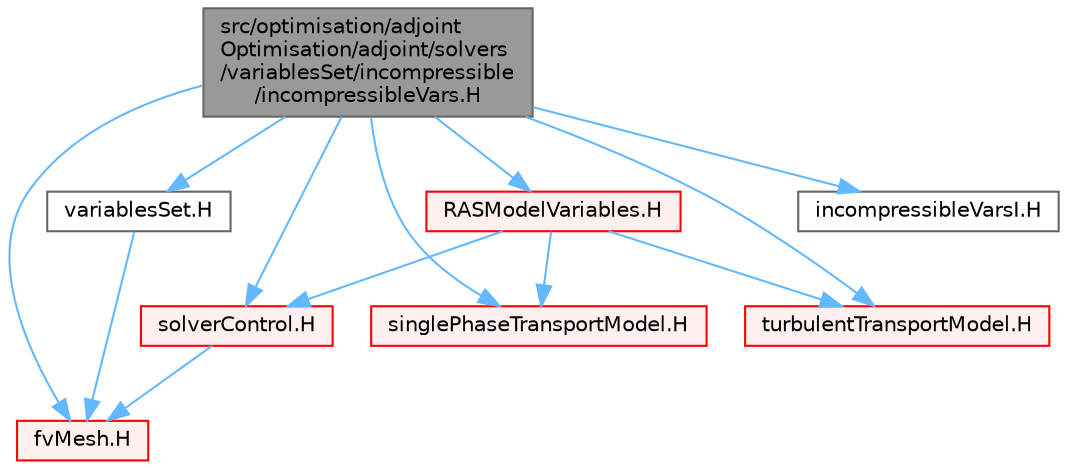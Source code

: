 digraph "src/optimisation/adjointOptimisation/adjoint/solvers/variablesSet/incompressible/incompressibleVars.H"
{
 // LATEX_PDF_SIZE
  bgcolor="transparent";
  edge [fontname=Helvetica,fontsize=10,labelfontname=Helvetica,labelfontsize=10];
  node [fontname=Helvetica,fontsize=10,shape=box,height=0.2,width=0.4];
  Node1 [id="Node000001",label="src/optimisation/adjoint\lOptimisation/adjoint/solvers\l/variablesSet/incompressible\l/incompressibleVars.H",height=0.2,width=0.4,color="gray40", fillcolor="grey60", style="filled", fontcolor="black",tooltip=" "];
  Node1 -> Node2 [id="edge1_Node000001_Node000002",color="steelblue1",style="solid",tooltip=" "];
  Node2 [id="Node000002",label="variablesSet.H",height=0.2,width=0.4,color="grey40", fillcolor="white", style="filled",URL="$variablesSet_8H.html",tooltip=" "];
  Node2 -> Node3 [id="edge2_Node000002_Node000003",color="steelblue1",style="solid",tooltip=" "];
  Node3 [id="Node000003",label="fvMesh.H",height=0.2,width=0.4,color="red", fillcolor="#FFF0F0", style="filled",URL="$fvMesh_8H.html",tooltip=" "];
  Node1 -> Node3 [id="edge3_Node000001_Node000003",color="steelblue1",style="solid",tooltip=" "];
  Node1 -> Node342 [id="edge4_Node000001_Node000342",color="steelblue1",style="solid",tooltip=" "];
  Node342 [id="Node000342",label="singlePhaseTransportModel.H",height=0.2,width=0.4,color="red", fillcolor="#FFF0F0", style="filled",URL="$singlePhaseTransportModel_8H.html",tooltip=" "];
  Node1 -> Node344 [id="edge5_Node000001_Node000344",color="steelblue1",style="solid",tooltip=" "];
  Node344 [id="Node000344",label="turbulentTransportModel.H",height=0.2,width=0.4,color="red", fillcolor="#FFF0F0", style="filled",URL="$turbulentTransportModel_8H.html",tooltip=" "];
  Node1 -> Node412 [id="edge6_Node000001_Node000412",color="steelblue1",style="solid",tooltip=" "];
  Node412 [id="Node000412",label="RASModelVariables.H",height=0.2,width=0.4,color="red", fillcolor="#FFF0F0", style="filled",URL="$RASModelVariables_8H.html",tooltip=" "];
  Node412 -> Node413 [id="edge7_Node000412_Node000413",color="steelblue1",style="solid",tooltip=" "];
  Node413 [id="Node000413",label="solverControl.H",height=0.2,width=0.4,color="red", fillcolor="#FFF0F0", style="filled",URL="$solverControl_8H.html",tooltip=" "];
  Node413 -> Node3 [id="edge8_Node000413_Node000003",color="steelblue1",style="solid",tooltip=" "];
  Node412 -> Node342 [id="edge9_Node000412_Node000342",color="steelblue1",style="solid",tooltip=" "];
  Node412 -> Node344 [id="edge10_Node000412_Node000344",color="steelblue1",style="solid",tooltip=" "];
  Node1 -> Node413 [id="edge11_Node000001_Node000413",color="steelblue1",style="solid",tooltip=" "];
  Node1 -> Node418 [id="edge12_Node000001_Node000418",color="steelblue1",style="solid",tooltip=" "];
  Node418 [id="Node000418",label="incompressibleVarsI.H",height=0.2,width=0.4,color="grey40", fillcolor="white", style="filled",URL="$incompressibleVarsI_8H.html",tooltip=" "];
}
